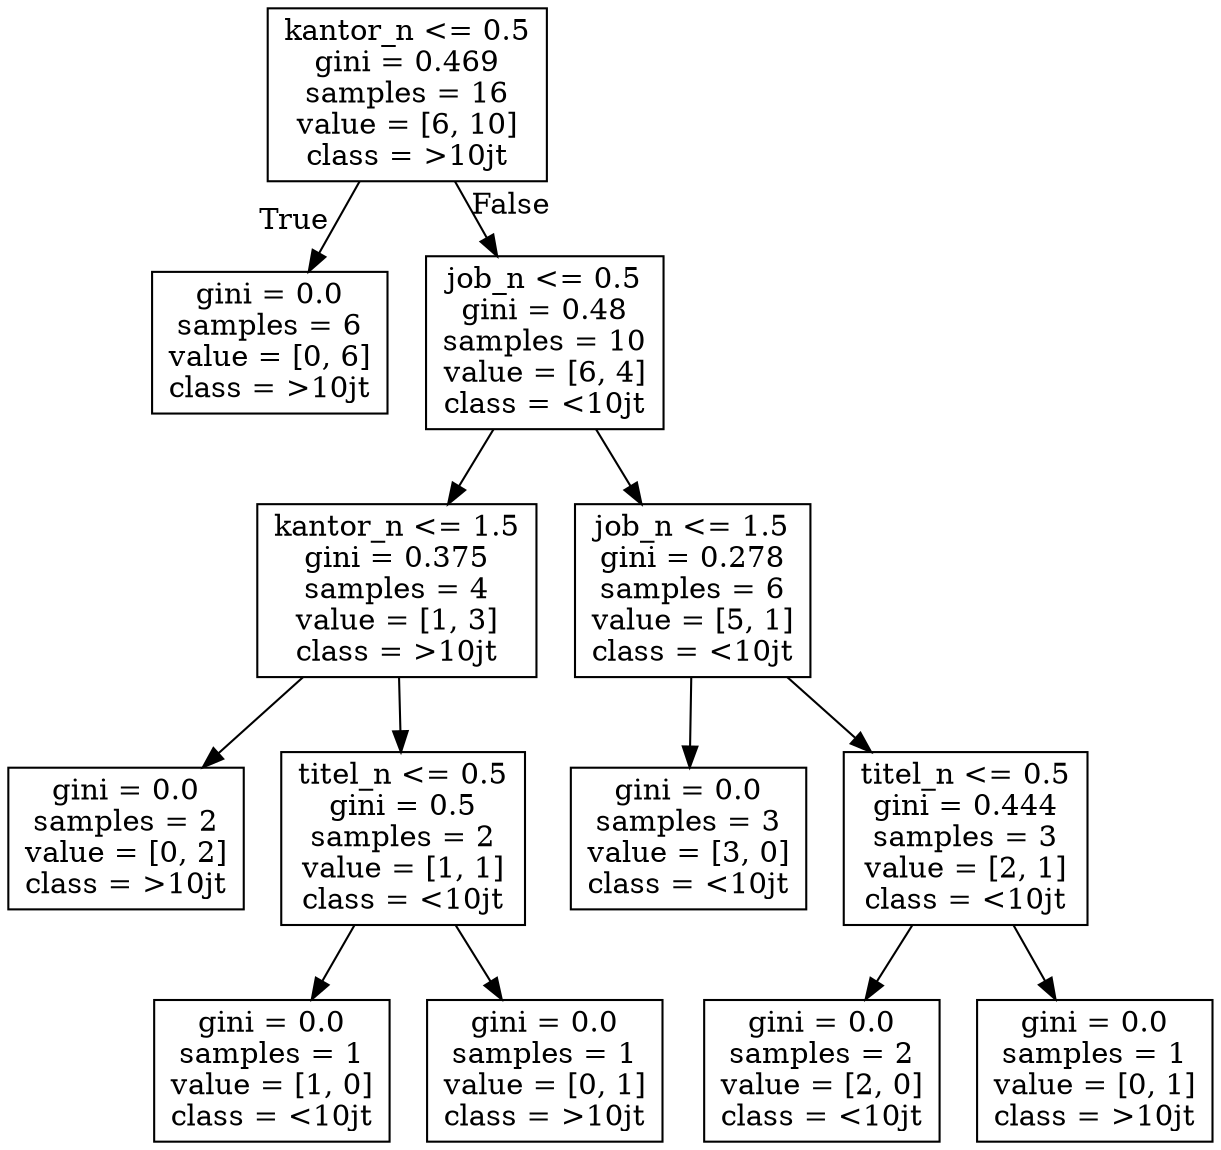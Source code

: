 digraph Tree {
node [shape=box] ;
0 [label="kantor_n <= 0.5\ngini = 0.469\nsamples = 16\nvalue = [6, 10]\nclass = >10jt"] ;
1 [label="gini = 0.0\nsamples = 6\nvalue = [0, 6]\nclass = >10jt"] ;
0 -> 1 [labeldistance=2.5, labelangle=45, headlabel="True"] ;
2 [label="job_n <= 0.5\ngini = 0.48\nsamples = 10\nvalue = [6, 4]\nclass = <10jt"] ;
0 -> 2 [labeldistance=2.5, labelangle=-45, headlabel="False"] ;
3 [label="kantor_n <= 1.5\ngini = 0.375\nsamples = 4\nvalue = [1, 3]\nclass = >10jt"] ;
2 -> 3 ;
4 [label="gini = 0.0\nsamples = 2\nvalue = [0, 2]\nclass = >10jt"] ;
3 -> 4 ;
5 [label="titel_n <= 0.5\ngini = 0.5\nsamples = 2\nvalue = [1, 1]\nclass = <10jt"] ;
3 -> 5 ;
6 [label="gini = 0.0\nsamples = 1\nvalue = [1, 0]\nclass = <10jt"] ;
5 -> 6 ;
7 [label="gini = 0.0\nsamples = 1\nvalue = [0, 1]\nclass = >10jt"] ;
5 -> 7 ;
8 [label="job_n <= 1.5\ngini = 0.278\nsamples = 6\nvalue = [5, 1]\nclass = <10jt"] ;
2 -> 8 ;
9 [label="gini = 0.0\nsamples = 3\nvalue = [3, 0]\nclass = <10jt"] ;
8 -> 9 ;
10 [label="titel_n <= 0.5\ngini = 0.444\nsamples = 3\nvalue = [2, 1]\nclass = <10jt"] ;
8 -> 10 ;
11 [label="gini = 0.0\nsamples = 2\nvalue = [2, 0]\nclass = <10jt"] ;
10 -> 11 ;
12 [label="gini = 0.0\nsamples = 1\nvalue = [0, 1]\nclass = >10jt"] ;
10 -> 12 ;
}